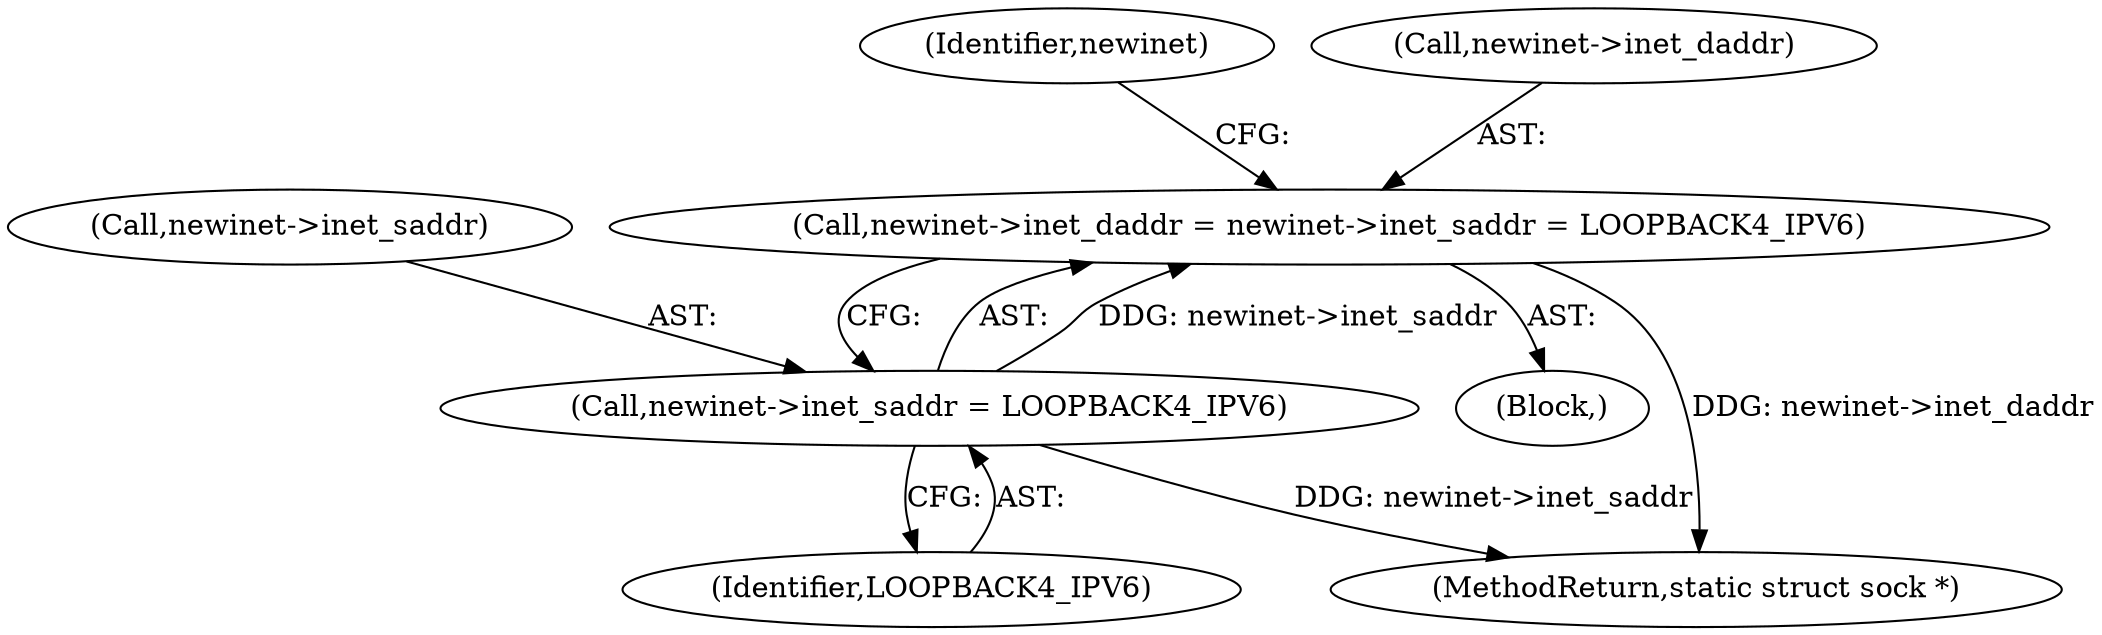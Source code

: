 digraph "0_linux_83eaddab4378db256d00d295bda6ca997cd13a52_0@pointer" {
"1000519" [label="(Call,newinet->inet_daddr = newinet->inet_saddr = LOOPBACK4_IPV6)"];
"1000523" [label="(Call,newinet->inet_saddr = LOOPBACK4_IPV6)"];
"1000519" [label="(Call,newinet->inet_daddr = newinet->inet_saddr = LOOPBACK4_IPV6)"];
"1000523" [label="(Call,newinet->inet_saddr = LOOPBACK4_IPV6)"];
"1000530" [label="(Identifier,newinet)"];
"1000117" [label="(Block,)"];
"1000524" [label="(Call,newinet->inet_saddr)"];
"1000527" [label="(Identifier,LOOPBACK4_IPV6)"];
"1000520" [label="(Call,newinet->inet_daddr)"];
"1000642" [label="(MethodReturn,static struct sock *)"];
"1000519" -> "1000117"  [label="AST: "];
"1000519" -> "1000523"  [label="CFG: "];
"1000520" -> "1000519"  [label="AST: "];
"1000523" -> "1000519"  [label="AST: "];
"1000530" -> "1000519"  [label="CFG: "];
"1000519" -> "1000642"  [label="DDG: newinet->inet_daddr"];
"1000523" -> "1000519"  [label="DDG: newinet->inet_saddr"];
"1000523" -> "1000527"  [label="CFG: "];
"1000524" -> "1000523"  [label="AST: "];
"1000527" -> "1000523"  [label="AST: "];
"1000523" -> "1000642"  [label="DDG: newinet->inet_saddr"];
}
